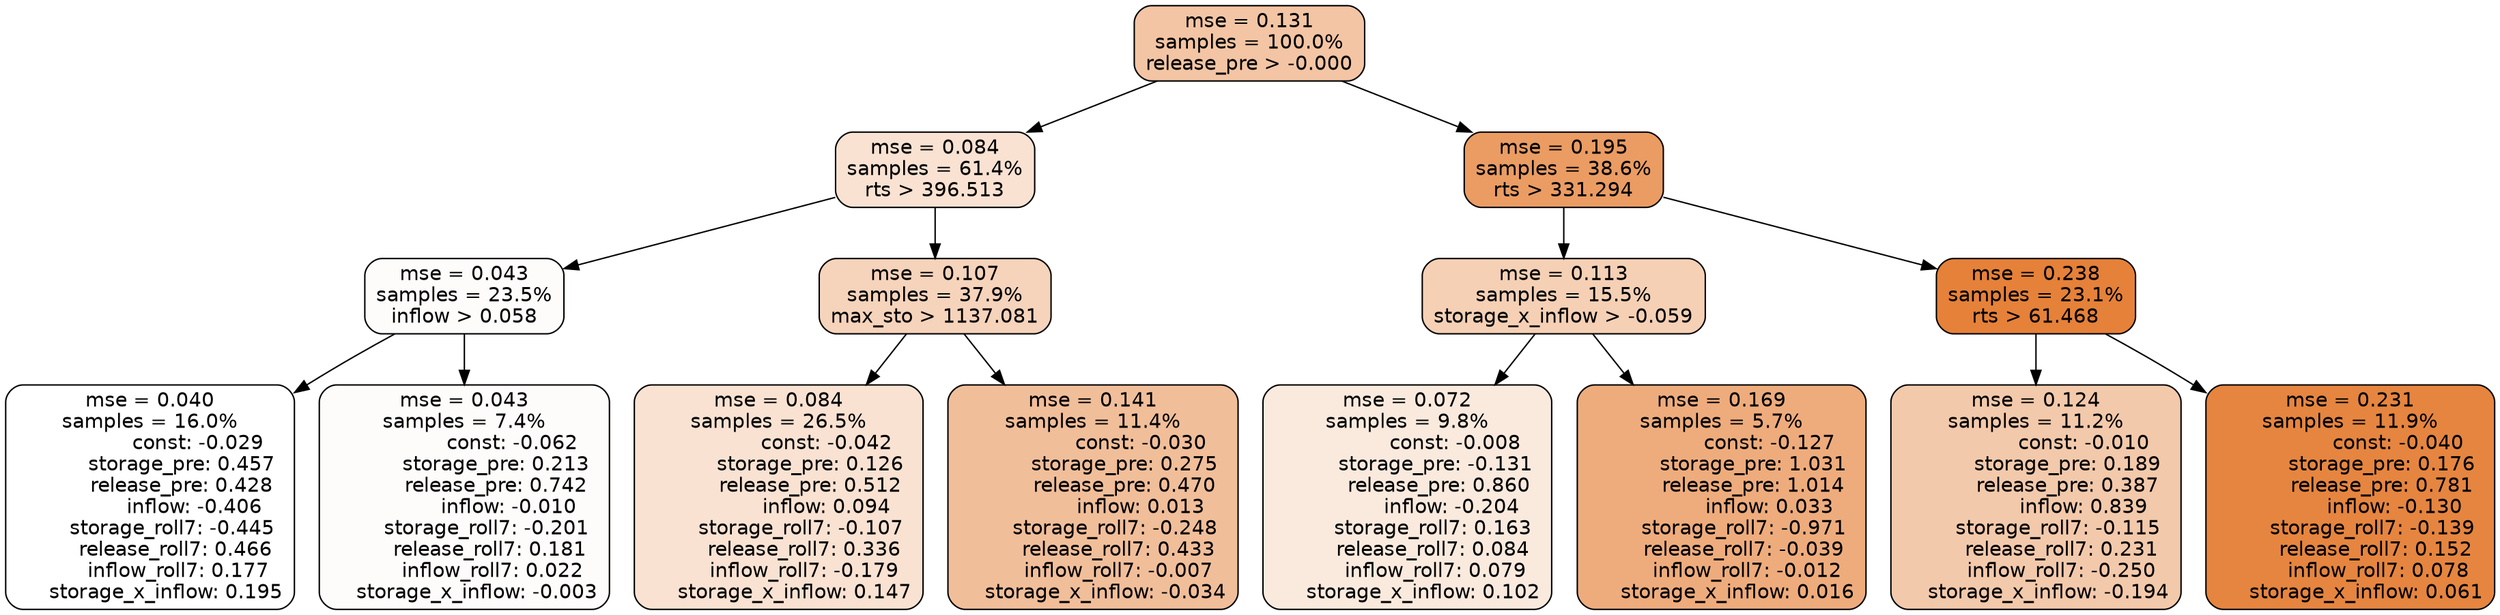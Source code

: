 digraph tree {
node [shape=rectangle, style="filled, rounded", color="black", fontname=helvetica] ;
edge [fontname=helvetica] ;
	"0" [label="mse = 0.131
samples = 100.0%
release_pre > -0.000", fillcolor="#f3c5a4"]
	"1" [label="mse = 0.084
samples = 61.4%
rts > 396.513", fillcolor="#f9e2d2"]
	"8" [label="mse = 0.195
samples = 38.6%
rts > 331.294", fillcolor="#ea9c63"]
	"5" [label="mse = 0.043
samples = 23.5%
inflow > 0.058", fillcolor="#fefcfb"]
	"2" [label="mse = 0.107
samples = 37.9%
max_sto > 1137.081", fillcolor="#f6d3bb"]
	"12" [label="mse = 0.113
samples = 15.5%
storage_x_inflow > -0.059", fillcolor="#f5d0b5"]
	"9" [label="mse = 0.238
samples = 23.1%
rts > 61.468", fillcolor="#e58139"]
	"6" [label="mse = 0.040
samples = 16.0%
               const: -0.029
          storage_pre: 0.457
          release_pre: 0.428
              inflow: -0.406
       storage_roll7: -0.445
        release_roll7: 0.466
         inflow_roll7: 0.177
     storage_x_inflow: 0.195", fillcolor="#ffffff"]
	"7" [label="mse = 0.043
samples = 7.4%
               const: -0.062
          storage_pre: 0.213
          release_pre: 0.742
              inflow: -0.010
       storage_roll7: -0.201
        release_roll7: 0.181
         inflow_roll7: 0.022
    storage_x_inflow: -0.003", fillcolor="#fefcfb"]
	"3" [label="mse = 0.084
samples = 26.5%
               const: -0.042
          storage_pre: 0.126
          release_pre: 0.512
               inflow: 0.094
       storage_roll7: -0.107
        release_roll7: 0.336
        inflow_roll7: -0.179
     storage_x_inflow: 0.147", fillcolor="#f9e2d2"]
	"4" [label="mse = 0.141
samples = 11.4%
               const: -0.030
          storage_pre: 0.275
          release_pre: 0.470
               inflow: 0.013
       storage_roll7: -0.248
        release_roll7: 0.433
        inflow_roll7: -0.007
    storage_x_inflow: -0.034", fillcolor="#f1be9a"]
	"13" [label="mse = 0.072
samples = 9.8%
               const: -0.008
         storage_pre: -0.131
          release_pre: 0.860
              inflow: -0.204
        storage_roll7: 0.163
        release_roll7: 0.084
         inflow_roll7: 0.079
     storage_x_inflow: 0.102", fillcolor="#faeade"]
	"14" [label="mse = 0.169
samples = 5.7%
               const: -0.127
          storage_pre: 1.031
          release_pre: 1.014
               inflow: 0.033
       storage_roll7: -0.971
       release_roll7: -0.039
        inflow_roll7: -0.012
     storage_x_inflow: 0.016", fillcolor="#eeac7d"]
	"10" [label="mse = 0.124
samples = 11.2%
               const: -0.010
          storage_pre: 0.189
          release_pre: 0.387
               inflow: 0.839
       storage_roll7: -0.115
        release_roll7: 0.231
        inflow_roll7: -0.250
    storage_x_inflow: -0.194", fillcolor="#f3c9ab"]
	"11" [label="mse = 0.231
samples = 11.9%
               const: -0.040
          storage_pre: 0.176
          release_pre: 0.781
              inflow: -0.130
       storage_roll7: -0.139
        release_roll7: 0.152
         inflow_roll7: 0.078
     storage_x_inflow: 0.061", fillcolor="#e58540"]

	"0" -> "1"
	"0" -> "8"
	"1" -> "2"
	"1" -> "5"
	"8" -> "9"
	"8" -> "12"
	"5" -> "6"
	"5" -> "7"
	"2" -> "3"
	"2" -> "4"
	"12" -> "13"
	"12" -> "14"
	"9" -> "10"
	"9" -> "11"
}